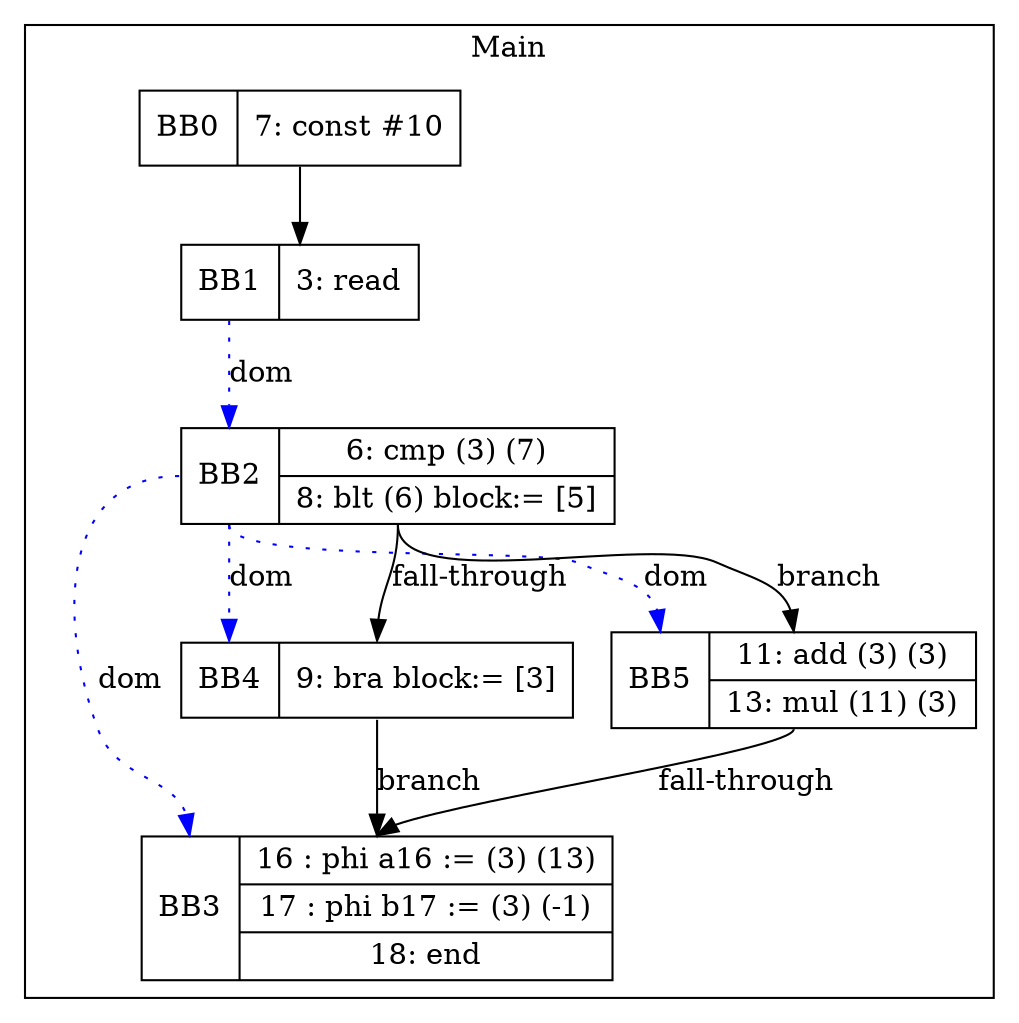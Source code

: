 digraph G {
node [shape=record];
subgraph cluster_main{
label = "Main";
BB0 [shape=record, label="<b>BB0|{7: const #10}"];
BB1 [shape=record, label="<b>BB1|{3: read}"];
BB2 [shape=record, label="<b>BB2|{6: cmp (3) (7)|8: blt (6) block:= [5]}"];
BB3 [shape=record, label="<b>BB3|{16 : phi a16 := (3) (13)|17 : phi b17 := (3) (-1)|18: end}"];
BB4 [shape=record, label="<b>BB4|{9: bra block:= [3]}"];
BB5 [shape=record, label="<b>BB5|{11: add (3) (3)|13: mul (11) (3)}"];
}
BB0:s -> BB1:n ;
BB2:b -> BB3:b [color=blue, style=dotted, label="dom"];
BB2:b -> BB4:b [color=blue, style=dotted, label="dom"];
BB1:b -> BB2:b [color=blue, style=dotted, label="dom"];
BB2:b -> BB5:b [color=blue, style=dotted, label="dom"];
BB2:s -> BB5:n [label="branch"];
BB4:s -> BB3:n [label="branch"];
BB5:s -> BB3:n [label="fall-through"];
BB2:s -> BB4:n [label="fall-through"];
}
